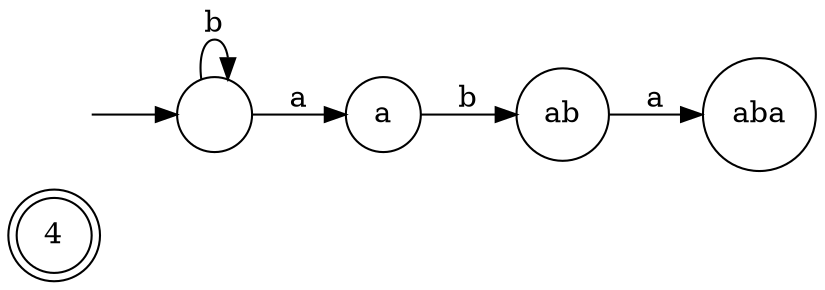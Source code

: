 digraph finite_state_machine {
	rankdir=LR
	size="8,5"
    layout=dot
	node [shape = doublecircle]; 4;
	node [shape = circle];

    -1 [color="white", label=""]
    0 [label=""]
    1 [label="a"]
    2 [label="ab"]
    3 [label="aba"]
    -1 -> 0 
    0 -> 0 [label="b"]
    0 -> 1 [label="a"]
    1 -> 2 [label="b"]
    2 -> 3 [label="a"]


}